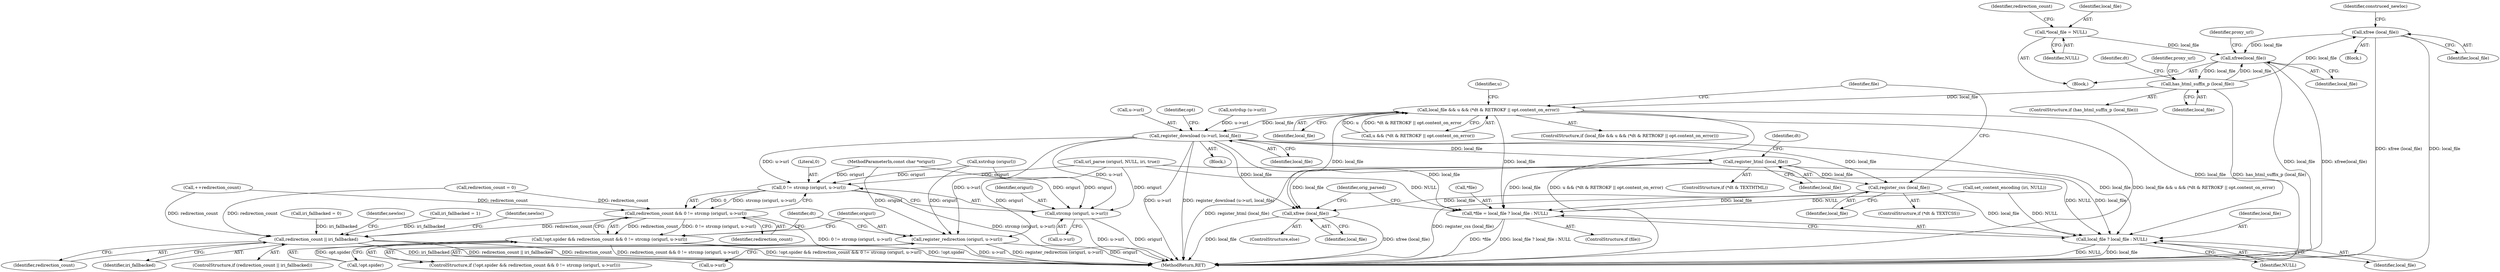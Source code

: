 digraph "0_savannah_e996e322ffd42aaa051602da182d03178d0f13e1_0@API" {
"1000407" [label="(Call,xfree (local_file))"];
"1000375" [label="(Call,has_html_suffix_p (local_file))"];
"1000207" [label="(Call,xfree(local_file))"];
"1000407" [label="(Call,xfree (local_file))"];
"1000142" [label="(Call,*local_file = NULL)"];
"1000608" [label="(Call,local_file && u && (*dt & RETROKF || opt.content_on_error))"];
"1000621" [label="(Call,register_download (u->url, local_file))"];
"1000634" [label="(Call,0 != strcmp (origurl, u->url))"];
"1000632" [label="(Call,redirection_count && 0 != strcmp (origurl, u->url))"];
"1000627" [label="(Call,!opt.spider && redirection_count && 0 != strcmp (origurl, u->url))"];
"1000680" [label="(Call,redirection_count || iri_fallbacked)"];
"1000636" [label="(Call,strcmp (origurl, u->url))"];
"1000641" [label="(Call,register_redirection (origurl, u->url))"];
"1000651" [label="(Call,register_html (local_file))"];
"1000658" [label="(Call,register_css (local_file))"];
"1000662" [label="(Call,*file = local_file ? local_file : NULL)"];
"1000665" [label="(Call,local_file ? local_file : NULL)"];
"1000670" [label="(Call,xfree (local_file))"];
"1000651" [label="(Call,register_html (local_file))"];
"1000665" [label="(Call,local_file ? local_file : NULL)"];
"1000576" [label="(Call,url_parse (origurl, NULL, iri, true))"];
"1000379" [label="(Identifier,dt)"];
"1000646" [label="(ControlStructure,if (*dt & TEXTHTML))"];
"1000674" [label="(Identifier,orig_parsed)"];
"1000210" [label="(Identifier,proxy_url)"];
"1000610" [label="(Call,u && (*dt & RETROKF || opt.content_on_error))"];
"1000635" [label="(Literal,0)"];
"1000680" [label="(Call,redirection_count || iri_fallbacked)"];
"1000696" [label="(Identifier,newloc)"];
"1000143" [label="(Identifier,local_file)"];
"1000660" [label="(ControlStructure,if (file))"];
"1000667" [label="(Identifier,local_file)"];
"1000668" [label="(Identifier,NULL)"];
"1000116" [label="(MethodParameterIn,const char *origurl)"];
"1000670" [label="(Call,xfree (local_file))"];
"1000146" [label="(Call,redirection_count = 0)"];
"1000681" [label="(Identifier,redirection_count)"];
"1000129" [label="(Call,iri_fallbacked = 0)"];
"1000621" [label="(Call,register_download (u->url, local_file))"];
"1000711" [label="(MethodReturn,RET)"];
"1000208" [label="(Identifier,local_file)"];
"1000436" [label="(Call,set_content_encoding (iri, NULL))"];
"1000374" [label="(ControlStructure,if (has_html_suffix_p (local_file)))"];
"1000376" [label="(Identifier,local_file)"];
"1000633" [label="(Identifier,redirection_count)"];
"1000124" [label="(Block,)"];
"1000622" [label="(Call,u->url)"];
"1000410" [label="(Identifier,construced_newloc)"];
"1000607" [label="(ControlStructure,if (local_file && u && (*dt & RETROKF || opt.content_on_error)))"];
"1000682" [label="(Identifier,iri_fallbacked)"];
"1000630" [label="(Identifier,opt)"];
"1000656" [label="(Identifier,dt)"];
"1000661" [label="(Identifier,file)"];
"1000408" [label="(Identifier,local_file)"];
"1000642" [label="(Identifier,origurl)"];
"1000142" [label="(Call,*local_file = NULL)"];
"1000659" [label="(Identifier,local_file)"];
"1000653" [label="(ControlStructure,if (*dt & TEXTCSS))"];
"1000637" [label="(Identifier,origurl)"];
"1000662" [label="(Call,*file = local_file ? local_file : NULL)"];
"1000641" [label="(Call,register_redirection (origurl, u->url))"];
"1000492" [label="(Call,++redirection_count)"];
"1000658" [label="(Call,register_css (local_file))"];
"1000400" [label="(Block,)"];
"1000627" [label="(Call,!opt.spider && redirection_count && 0 != strcmp (origurl, u->url))"];
"1000663" [label="(Call,*file)"];
"1000623" [label="(Identifier,u)"];
"1000625" [label="(Identifier,local_file)"];
"1000634" [label="(Call,0 != strcmp (origurl, u->url))"];
"1000628" [label="(Call,!opt.spider)"];
"1000638" [label="(Call,u->url)"];
"1000666" [label="(Identifier,local_file)"];
"1000609" [label="(Identifier,local_file)"];
"1000375" [label="(Call,has_html_suffix_p (local_file))"];
"1000636" [label="(Call,strcmp (origurl, u->url))"];
"1000649" [label="(Identifier,dt)"];
"1000632" [label="(Call,redirection_count && 0 != strcmp (origurl, u->url))"];
"1000679" [label="(ControlStructure,if (redirection_count || iri_fallbacked))"];
"1000382" [label="(Identifier,proxy_url)"];
"1000597" [label="(Call,iri_fallbacked = 1)"];
"1000620" [label="(Block,)"];
"1000608" [label="(Call,local_file && u && (*dt & RETROKF || opt.content_on_error))"];
"1000643" [label="(Call,u->url)"];
"1000669" [label="(ControlStructure,else)"];
"1000593" [label="(Call,xstrdup (u->url))"];
"1000147" [label="(Identifier,redirection_count)"];
"1000178" [label="(Call,xstrdup (origurl))"];
"1000652" [label="(Identifier,local_file)"];
"1000407" [label="(Call,xfree (local_file))"];
"1000144" [label="(Identifier,NULL)"];
"1000671" [label="(Identifier,local_file)"];
"1000685" [label="(Identifier,newloc)"];
"1000626" [label="(ControlStructure,if (!opt.spider && redirection_count && 0 != strcmp (origurl, u->url)))"];
"1000207" [label="(Call,xfree(local_file))"];
"1000407" -> "1000400"  [label="AST: "];
"1000407" -> "1000408"  [label="CFG: "];
"1000408" -> "1000407"  [label="AST: "];
"1000410" -> "1000407"  [label="CFG: "];
"1000407" -> "1000711"  [label="DDG: xfree (local_file)"];
"1000407" -> "1000711"  [label="DDG: local_file"];
"1000407" -> "1000207"  [label="DDG: local_file"];
"1000375" -> "1000407"  [label="DDG: local_file"];
"1000375" -> "1000374"  [label="AST: "];
"1000375" -> "1000376"  [label="CFG: "];
"1000376" -> "1000375"  [label="AST: "];
"1000379" -> "1000375"  [label="CFG: "];
"1000382" -> "1000375"  [label="CFG: "];
"1000375" -> "1000711"  [label="DDG: has_html_suffix_p (local_file)"];
"1000375" -> "1000207"  [label="DDG: local_file"];
"1000207" -> "1000375"  [label="DDG: local_file"];
"1000375" -> "1000608"  [label="DDG: local_file"];
"1000207" -> "1000124"  [label="AST: "];
"1000207" -> "1000208"  [label="CFG: "];
"1000208" -> "1000207"  [label="AST: "];
"1000210" -> "1000207"  [label="CFG: "];
"1000207" -> "1000711"  [label="DDG: local_file"];
"1000207" -> "1000711"  [label="DDG: xfree(local_file)"];
"1000142" -> "1000207"  [label="DDG: local_file"];
"1000142" -> "1000124"  [label="AST: "];
"1000142" -> "1000144"  [label="CFG: "];
"1000143" -> "1000142"  [label="AST: "];
"1000144" -> "1000142"  [label="AST: "];
"1000147" -> "1000142"  [label="CFG: "];
"1000608" -> "1000607"  [label="AST: "];
"1000608" -> "1000609"  [label="CFG: "];
"1000608" -> "1000610"  [label="CFG: "];
"1000609" -> "1000608"  [label="AST: "];
"1000610" -> "1000608"  [label="AST: "];
"1000623" -> "1000608"  [label="CFG: "];
"1000661" -> "1000608"  [label="CFG: "];
"1000608" -> "1000711"  [label="DDG: u && (*dt & RETROKF || opt.content_on_error)"];
"1000608" -> "1000711"  [label="DDG: local_file && u && (*dt & RETROKF || opt.content_on_error)"];
"1000610" -> "1000608"  [label="DDG: u"];
"1000610" -> "1000608"  [label="DDG: *dt & RETROKF || opt.content_on_error"];
"1000608" -> "1000621"  [label="DDG: local_file"];
"1000608" -> "1000662"  [label="DDG: local_file"];
"1000608" -> "1000665"  [label="DDG: local_file"];
"1000608" -> "1000670"  [label="DDG: local_file"];
"1000621" -> "1000620"  [label="AST: "];
"1000621" -> "1000625"  [label="CFG: "];
"1000622" -> "1000621"  [label="AST: "];
"1000625" -> "1000621"  [label="AST: "];
"1000630" -> "1000621"  [label="CFG: "];
"1000621" -> "1000711"  [label="DDG: u->url"];
"1000621" -> "1000711"  [label="DDG: register_download (u->url, local_file)"];
"1000593" -> "1000621"  [label="DDG: u->url"];
"1000621" -> "1000634"  [label="DDG: u->url"];
"1000621" -> "1000636"  [label="DDG: u->url"];
"1000621" -> "1000641"  [label="DDG: u->url"];
"1000621" -> "1000651"  [label="DDG: local_file"];
"1000621" -> "1000658"  [label="DDG: local_file"];
"1000621" -> "1000662"  [label="DDG: local_file"];
"1000621" -> "1000665"  [label="DDG: local_file"];
"1000621" -> "1000670"  [label="DDG: local_file"];
"1000634" -> "1000632"  [label="AST: "];
"1000634" -> "1000636"  [label="CFG: "];
"1000635" -> "1000634"  [label="AST: "];
"1000636" -> "1000634"  [label="AST: "];
"1000632" -> "1000634"  [label="CFG: "];
"1000634" -> "1000711"  [label="DDG: strcmp (origurl, u->url)"];
"1000634" -> "1000632"  [label="DDG: 0"];
"1000634" -> "1000632"  [label="DDG: strcmp (origurl, u->url)"];
"1000576" -> "1000634"  [label="DDG: origurl"];
"1000178" -> "1000634"  [label="DDG: origurl"];
"1000116" -> "1000634"  [label="DDG: origurl"];
"1000632" -> "1000627"  [label="AST: "];
"1000632" -> "1000633"  [label="CFG: "];
"1000633" -> "1000632"  [label="AST: "];
"1000627" -> "1000632"  [label="CFG: "];
"1000632" -> "1000711"  [label="DDG: 0 != strcmp (origurl, u->url)"];
"1000632" -> "1000627"  [label="DDG: redirection_count"];
"1000632" -> "1000627"  [label="DDG: 0 != strcmp (origurl, u->url)"];
"1000492" -> "1000632"  [label="DDG: redirection_count"];
"1000146" -> "1000632"  [label="DDG: redirection_count"];
"1000632" -> "1000680"  [label="DDG: redirection_count"];
"1000627" -> "1000626"  [label="AST: "];
"1000627" -> "1000628"  [label="CFG: "];
"1000628" -> "1000627"  [label="AST: "];
"1000642" -> "1000627"  [label="CFG: "];
"1000649" -> "1000627"  [label="CFG: "];
"1000627" -> "1000711"  [label="DDG: redirection_count && 0 != strcmp (origurl, u->url)"];
"1000627" -> "1000711"  [label="DDG: !opt.spider && redirection_count && 0 != strcmp (origurl, u->url)"];
"1000627" -> "1000711"  [label="DDG: !opt.spider"];
"1000628" -> "1000627"  [label="DDG: opt.spider"];
"1000680" -> "1000679"  [label="AST: "];
"1000680" -> "1000681"  [label="CFG: "];
"1000680" -> "1000682"  [label="CFG: "];
"1000681" -> "1000680"  [label="AST: "];
"1000682" -> "1000680"  [label="AST: "];
"1000685" -> "1000680"  [label="CFG: "];
"1000696" -> "1000680"  [label="CFG: "];
"1000680" -> "1000711"  [label="DDG: redirection_count"];
"1000680" -> "1000711"  [label="DDG: iri_fallbacked"];
"1000680" -> "1000711"  [label="DDG: redirection_count || iri_fallbacked"];
"1000492" -> "1000680"  [label="DDG: redirection_count"];
"1000146" -> "1000680"  [label="DDG: redirection_count"];
"1000129" -> "1000680"  [label="DDG: iri_fallbacked"];
"1000597" -> "1000680"  [label="DDG: iri_fallbacked"];
"1000636" -> "1000638"  [label="CFG: "];
"1000637" -> "1000636"  [label="AST: "];
"1000638" -> "1000636"  [label="AST: "];
"1000636" -> "1000711"  [label="DDG: u->url"];
"1000636" -> "1000711"  [label="DDG: origurl"];
"1000576" -> "1000636"  [label="DDG: origurl"];
"1000178" -> "1000636"  [label="DDG: origurl"];
"1000116" -> "1000636"  [label="DDG: origurl"];
"1000641" -> "1000626"  [label="AST: "];
"1000641" -> "1000643"  [label="CFG: "];
"1000642" -> "1000641"  [label="AST: "];
"1000643" -> "1000641"  [label="AST: "];
"1000649" -> "1000641"  [label="CFG: "];
"1000641" -> "1000711"  [label="DDG: u->url"];
"1000641" -> "1000711"  [label="DDG: register_redirection (origurl, u->url)"];
"1000641" -> "1000711"  [label="DDG: origurl"];
"1000576" -> "1000641"  [label="DDG: origurl"];
"1000178" -> "1000641"  [label="DDG: origurl"];
"1000116" -> "1000641"  [label="DDG: origurl"];
"1000651" -> "1000646"  [label="AST: "];
"1000651" -> "1000652"  [label="CFG: "];
"1000652" -> "1000651"  [label="AST: "];
"1000656" -> "1000651"  [label="CFG: "];
"1000651" -> "1000711"  [label="DDG: register_html (local_file)"];
"1000651" -> "1000658"  [label="DDG: local_file"];
"1000651" -> "1000662"  [label="DDG: local_file"];
"1000651" -> "1000665"  [label="DDG: local_file"];
"1000651" -> "1000670"  [label="DDG: local_file"];
"1000658" -> "1000653"  [label="AST: "];
"1000658" -> "1000659"  [label="CFG: "];
"1000659" -> "1000658"  [label="AST: "];
"1000661" -> "1000658"  [label="CFG: "];
"1000658" -> "1000711"  [label="DDG: register_css (local_file)"];
"1000658" -> "1000662"  [label="DDG: local_file"];
"1000658" -> "1000665"  [label="DDG: local_file"];
"1000658" -> "1000670"  [label="DDG: local_file"];
"1000662" -> "1000660"  [label="AST: "];
"1000662" -> "1000665"  [label="CFG: "];
"1000663" -> "1000662"  [label="AST: "];
"1000665" -> "1000662"  [label="AST: "];
"1000674" -> "1000662"  [label="CFG: "];
"1000662" -> "1000711"  [label="DDG: *file"];
"1000662" -> "1000711"  [label="DDG: local_file ? local_file : NULL"];
"1000576" -> "1000662"  [label="DDG: NULL"];
"1000436" -> "1000662"  [label="DDG: NULL"];
"1000665" -> "1000667"  [label="CFG: "];
"1000665" -> "1000668"  [label="CFG: "];
"1000666" -> "1000665"  [label="AST: "];
"1000667" -> "1000665"  [label="AST: "];
"1000668" -> "1000665"  [label="AST: "];
"1000665" -> "1000711"  [label="DDG: NULL"];
"1000665" -> "1000711"  [label="DDG: local_file"];
"1000576" -> "1000665"  [label="DDG: NULL"];
"1000436" -> "1000665"  [label="DDG: NULL"];
"1000670" -> "1000669"  [label="AST: "];
"1000670" -> "1000671"  [label="CFG: "];
"1000671" -> "1000670"  [label="AST: "];
"1000674" -> "1000670"  [label="CFG: "];
"1000670" -> "1000711"  [label="DDG: xfree (local_file)"];
"1000670" -> "1000711"  [label="DDG: local_file"];
}
